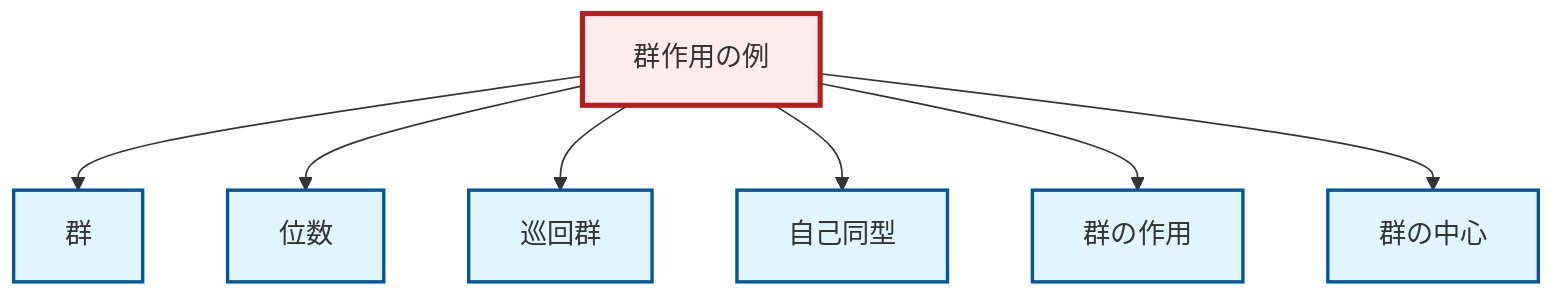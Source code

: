 graph TD
    classDef definition fill:#e1f5fe,stroke:#01579b,stroke-width:2px
    classDef theorem fill:#f3e5f5,stroke:#4a148c,stroke-width:2px
    classDef axiom fill:#fff3e0,stroke:#e65100,stroke-width:2px
    classDef example fill:#e8f5e9,stroke:#1b5e20,stroke-width:2px
    classDef current fill:#ffebee,stroke:#b71c1c,stroke-width:3px
    ex-group-action-examples["群作用の例"]:::example
    def-automorphism["自己同型"]:::definition
    def-group-action["群の作用"]:::definition
    def-cyclic-group["巡回群"]:::definition
    def-order["位数"]:::definition
    def-group["群"]:::definition
    def-center-of-group["群の中心"]:::definition
    ex-group-action-examples --> def-group
    ex-group-action-examples --> def-order
    ex-group-action-examples --> def-cyclic-group
    ex-group-action-examples --> def-automorphism
    ex-group-action-examples --> def-group-action
    ex-group-action-examples --> def-center-of-group
    class ex-group-action-examples current